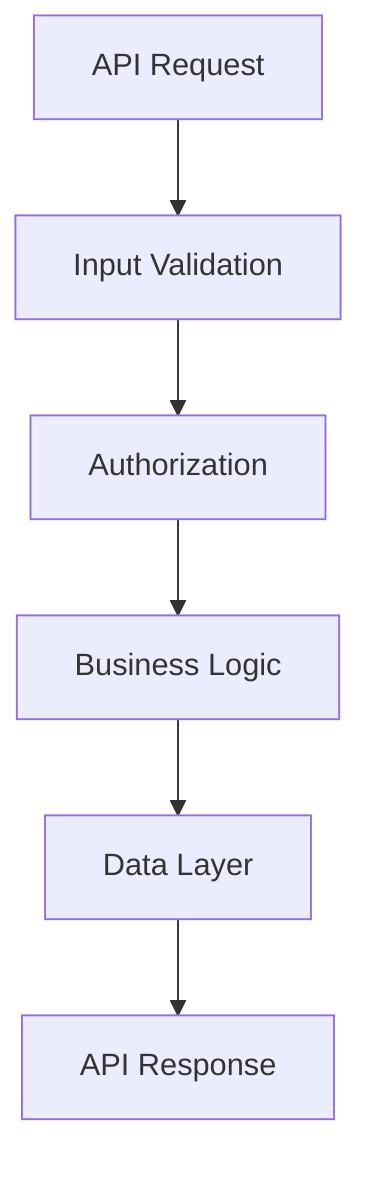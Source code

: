flowchart TD
    Request[API Request] --> Validate[Input Validation]
    Validate --> Auth[Authorization]
    Auth --> Business[Business Logic]
    Business --> Data[Data Layer]
    Data --> Response[API Response]